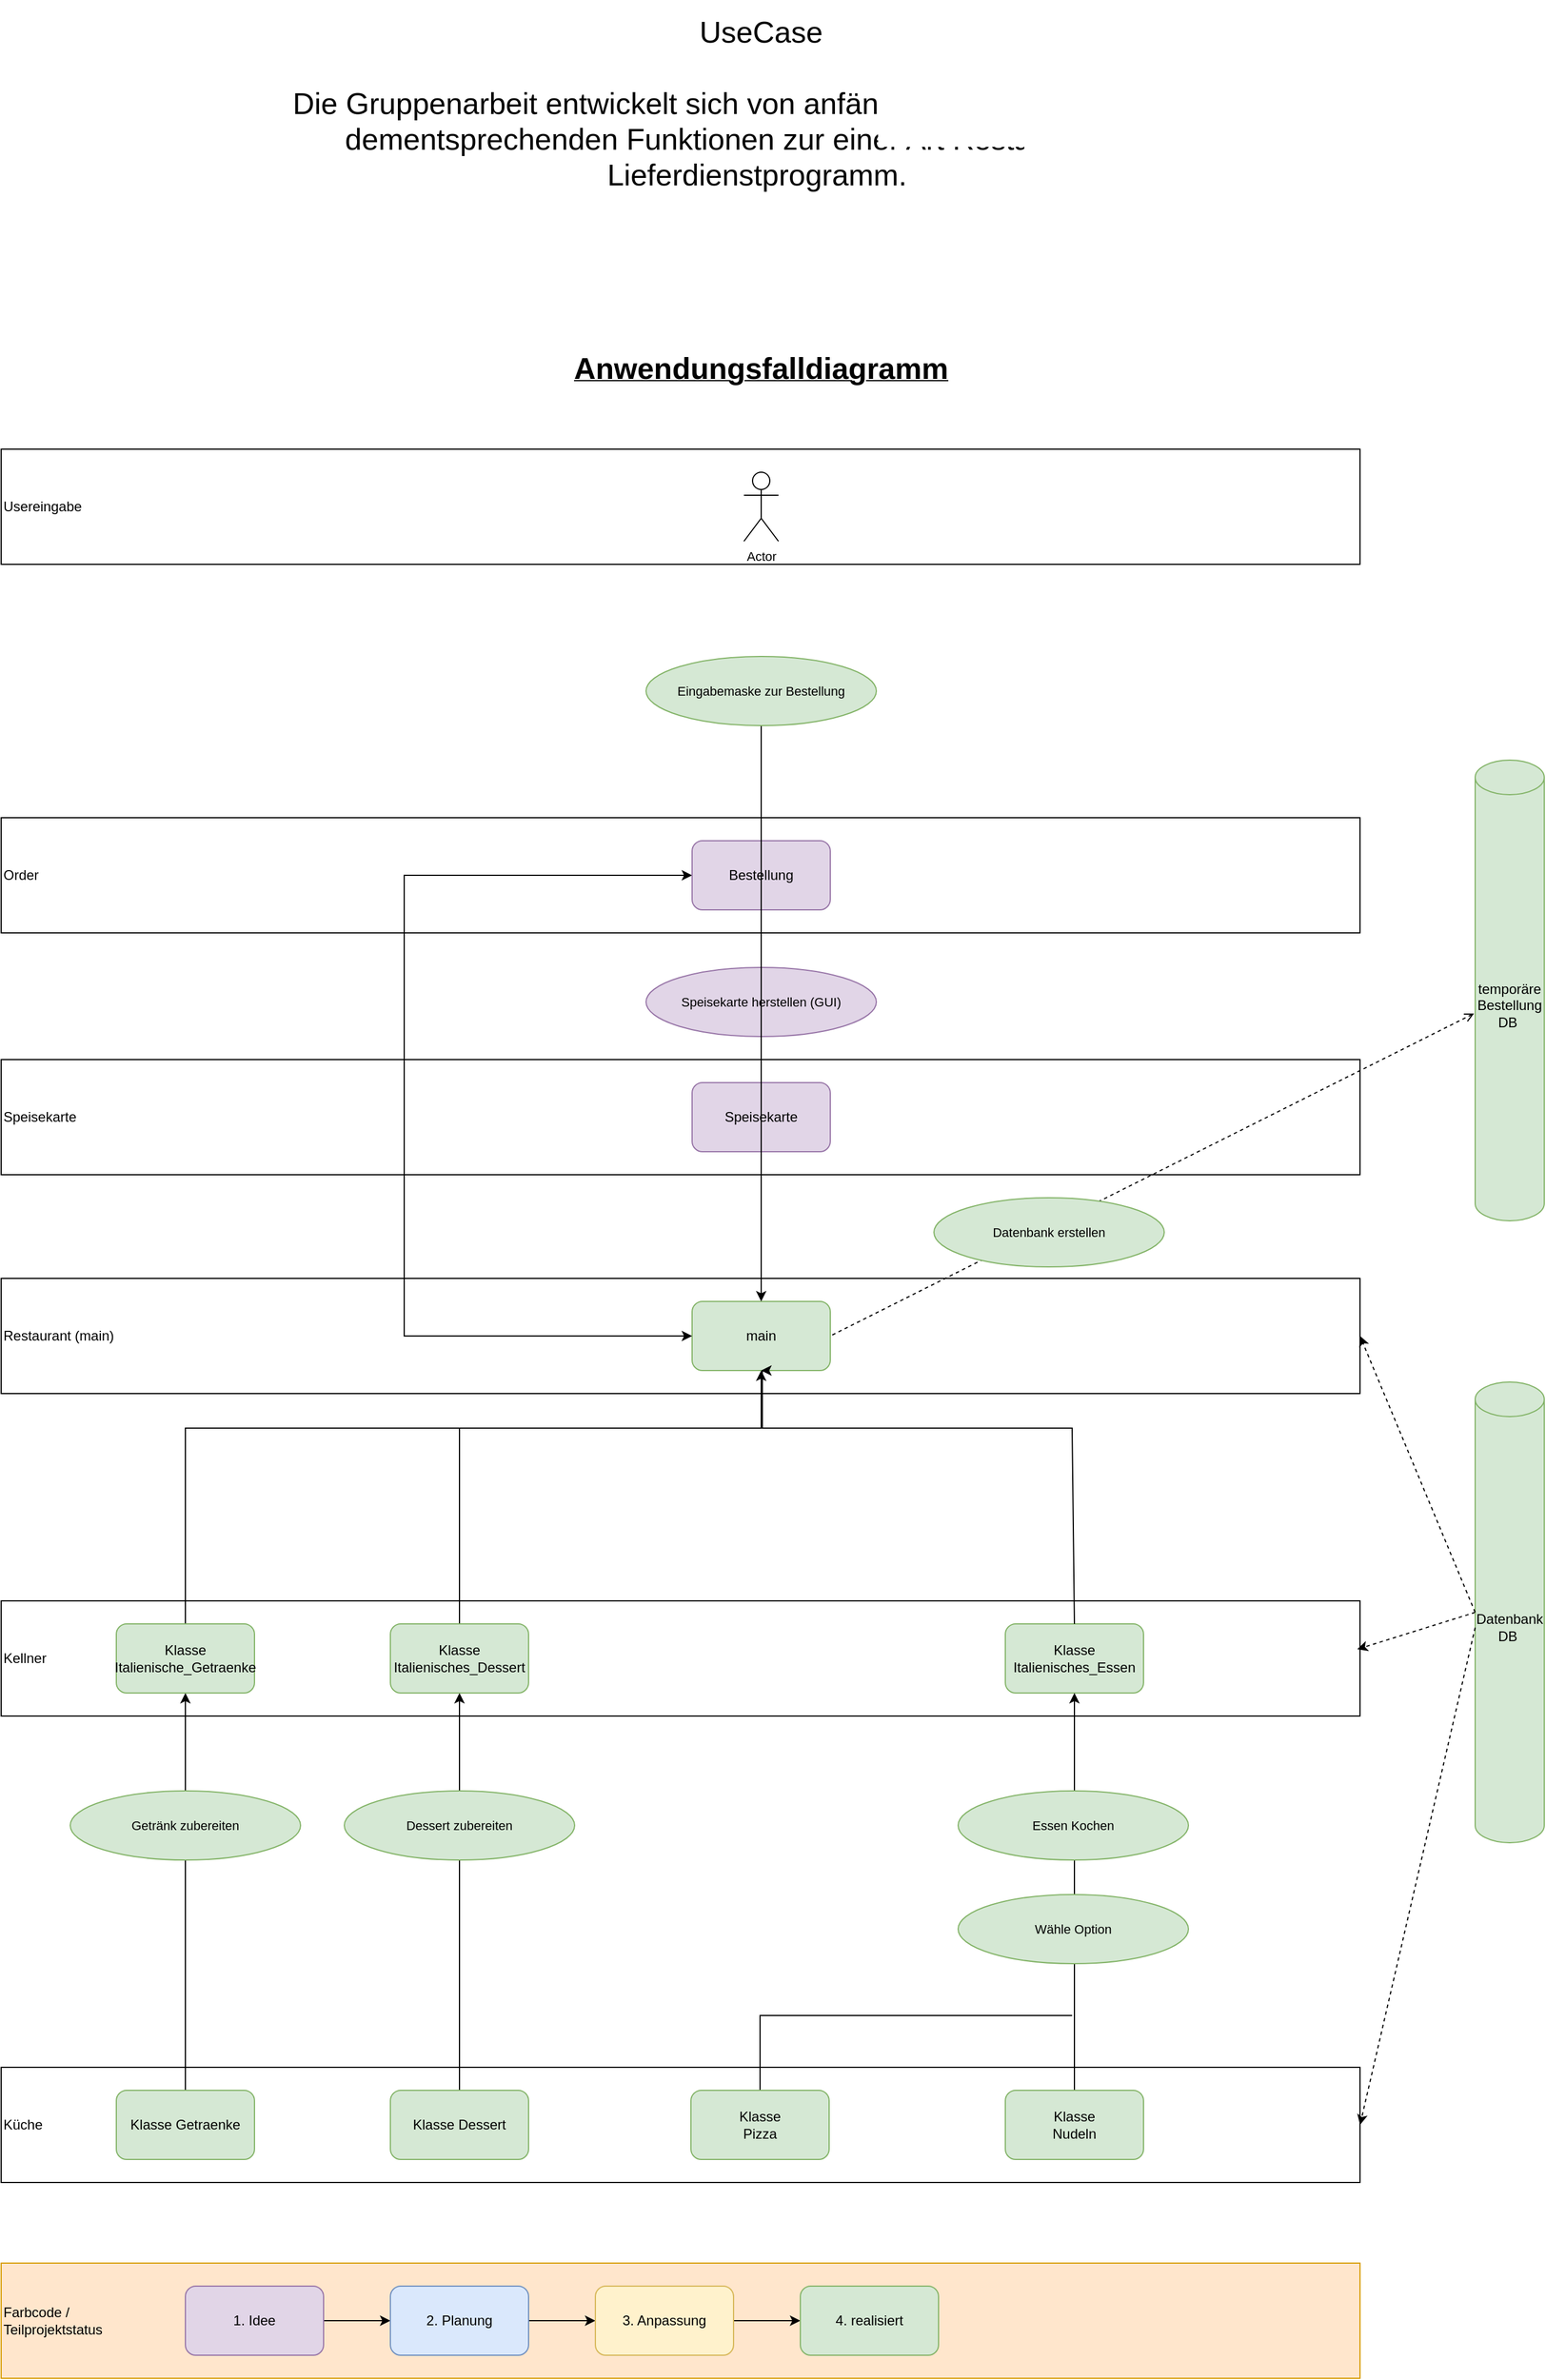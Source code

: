 <mxfile version="22.1.2" type="device">
  <diagram name="Page-1" id="c4acf3e9-155e-7222-9cf6-157b1a14988f">
    <mxGraphModel dx="3134" dy="1984" grid="1" gridSize="10" guides="1" tooltips="1" connect="1" arrows="1" fold="1" page="1" pageScale="1" pageWidth="850" pageHeight="1100" background="none" math="0" shadow="0">
      <root>
        <mxCell id="0" />
        <mxCell id="1" parent="0" />
        <mxCell id="lkox0togM_EY-c_sv_dy-150" value="Usereingabe" style="rounded=0;whiteSpace=wrap;html=1;align=left;" parent="1" vertex="1">
          <mxGeometry x="-1380" y="-560" width="1180" height="100" as="geometry" />
        </mxCell>
        <mxCell id="lkox0togM_EY-c_sv_dy-93" value="Order" style="rounded=0;whiteSpace=wrap;html=1;align=left;" parent="1" vertex="1">
          <mxGeometry x="-1380" y="-240" width="1180" height="100" as="geometry" />
        </mxCell>
        <mxCell id="lkox0togM_EY-c_sv_dy-94" value="Speisekarte" style="rounded=0;whiteSpace=wrap;html=1;align=left;" parent="1" vertex="1">
          <mxGeometry x="-1380" y="-30" width="1180" height="100" as="geometry" />
        </mxCell>
        <mxCell id="lkox0togM_EY-c_sv_dy-95" value="Restaurant (main)" style="rounded=0;whiteSpace=wrap;html=1;align=left;" parent="1" vertex="1">
          <mxGeometry x="-1380" y="160" width="1180" height="100" as="geometry" />
        </mxCell>
        <mxCell id="lkox0togM_EY-c_sv_dy-96" value="Kellner" style="rounded=0;whiteSpace=wrap;html=1;align=left;" parent="1" vertex="1">
          <mxGeometry x="-1380" y="440" width="1180" height="100" as="geometry" />
        </mxCell>
        <mxCell id="lkox0togM_EY-c_sv_dy-97" value="Küche" style="rounded=0;whiteSpace=wrap;html=1;align=left;" parent="1" vertex="1">
          <mxGeometry x="-1380" y="845" width="1180" height="100" as="geometry" />
        </mxCell>
        <mxCell id="lkox0togM_EY-c_sv_dy-98" value="main" style="rounded=1;whiteSpace=wrap;html=1;fillColor=#d5e8d4;strokeColor=#82b366;" parent="1" vertex="1">
          <mxGeometry x="-780" y="180" width="120" height="60" as="geometry" />
        </mxCell>
        <mxCell id="lkox0togM_EY-c_sv_dy-99" value="Klasse&lt;br&gt;Italienisches_Essen" style="rounded=1;whiteSpace=wrap;html=1;fillColor=#d5e8d4;strokeColor=#82b366;" parent="1" vertex="1">
          <mxGeometry x="-508" y="460" width="120" height="60" as="geometry" />
        </mxCell>
        <mxCell id="fmzWaBgT9S7RA9fGn97o-1" style="edgeStyle=orthogonalEdgeStyle;rounded=0;orthogonalLoop=1;jettySize=auto;html=1;endArrow=none;endFill=0;" edge="1" parent="1" source="lkox0togM_EY-c_sv_dy-100">
          <mxGeometry relative="1" as="geometry">
            <mxPoint x="-450" y="800" as="targetPoint" />
            <Array as="points">
              <mxPoint x="-721" y="800" />
            </Array>
          </mxGeometry>
        </mxCell>
        <mxCell id="lkox0togM_EY-c_sv_dy-100" value="Klasse&lt;br&gt;Pizza" style="rounded=1;whiteSpace=wrap;html=1;fillColor=#d5e8d4;strokeColor=#82b366;" parent="1" vertex="1">
          <mxGeometry x="-781" y="865" width="120" height="60" as="geometry" />
        </mxCell>
        <mxCell id="fmzWaBgT9S7RA9fGn97o-2" style="edgeStyle=orthogonalEdgeStyle;rounded=0;orthogonalLoop=1;jettySize=auto;html=1;entryX=0.5;entryY=1;entryDx=0;entryDy=0;" edge="1" parent="1" source="lkox0togM_EY-c_sv_dy-101" target="lkox0togM_EY-c_sv_dy-99">
          <mxGeometry relative="1" as="geometry" />
        </mxCell>
        <mxCell id="lkox0togM_EY-c_sv_dy-101" value="Klasse&lt;br&gt;Nudeln" style="rounded=1;whiteSpace=wrap;html=1;fillColor=#d5e8d4;strokeColor=#82b366;" parent="1" vertex="1">
          <mxGeometry x="-508" y="865" width="120" height="60" as="geometry" />
        </mxCell>
        <mxCell id="lkox0togM_EY-c_sv_dy-104" style="edgeStyle=none;shape=connector;rounded=0;orthogonalLoop=1;jettySize=auto;html=1;labelBackgroundColor=default;strokeColor=default;fontFamily=Helvetica;fontSize=11;fontColor=default;endArrow=classic;dashed=1;entryX=0.998;entryY=0.42;entryDx=0;entryDy=0;entryPerimeter=0;exitX=0;exitY=0.5;exitDx=0;exitDy=0;exitPerimeter=0;" parent="1" source="lkox0togM_EY-c_sv_dy-105" target="lkox0togM_EY-c_sv_dy-96" edge="1">
          <mxGeometry relative="1" as="geometry">
            <mxPoint x="-240" y="650" as="targetPoint" />
            <mxPoint x="-220" y="620" as="sourcePoint" />
          </mxGeometry>
        </mxCell>
        <mxCell id="lkox0togM_EY-c_sv_dy-105" value="Datenbank DB&amp;nbsp;" style="shape=cylinder3;whiteSpace=wrap;html=1;boundedLbl=1;backgroundOutline=1;size=15;fillColor=#d5e8d4;strokeColor=#82b366;" parent="1" vertex="1">
          <mxGeometry x="-100" y="250" width="60" height="400" as="geometry" />
        </mxCell>
        <mxCell id="lkox0togM_EY-c_sv_dy-108" style="rounded=0;orthogonalLoop=1;jettySize=auto;html=1;" parent="1" source="lkox0togM_EY-c_sv_dy-109" target="lkox0togM_EY-c_sv_dy-112" edge="1">
          <mxGeometry relative="1" as="geometry">
            <mxPoint x="-982" y="655" as="targetPoint" />
          </mxGeometry>
        </mxCell>
        <mxCell id="lkox0togM_EY-c_sv_dy-109" value="Klasse Dessert" style="rounded=1;whiteSpace=wrap;html=1;fillColor=#d5e8d4;strokeColor=#82b366;" parent="1" vertex="1">
          <mxGeometry x="-1042" y="865" width="120" height="60" as="geometry" />
        </mxCell>
        <mxCell id="QzhO4p2MT8UpTjR3GpE5-6" style="edgeStyle=orthogonalEdgeStyle;rounded=0;orthogonalLoop=1;jettySize=auto;html=1;entryX=0.5;entryY=1;entryDx=0;entryDy=0;" parent="1" source="lkox0togM_EY-c_sv_dy-112" target="lkox0togM_EY-c_sv_dy-98" edge="1">
          <mxGeometry relative="1" as="geometry">
            <mxPoint x="-720" y="250" as="targetPoint" />
            <Array as="points">
              <mxPoint x="-982" y="290" />
              <mxPoint x="-719" y="290" />
            </Array>
          </mxGeometry>
        </mxCell>
        <mxCell id="lkox0togM_EY-c_sv_dy-112" value="Klasse&lt;br&gt;Italienisches_Dessert" style="rounded=1;whiteSpace=wrap;html=1;fillColor=#d5e8d4;strokeColor=#82b366;" parent="1" vertex="1">
          <mxGeometry x="-1042" y="460" width="120" height="60" as="geometry" />
        </mxCell>
        <mxCell id="lkox0togM_EY-c_sv_dy-113" value="Farbcode /&lt;br&gt;Teilprojektstatus" style="rounded=0;whiteSpace=wrap;html=1;align=left;fillColor=#ffe6cc;strokeColor=#d79b00;" parent="1" vertex="1">
          <mxGeometry x="-1380" y="1015" width="1180" height="100" as="geometry" />
        </mxCell>
        <mxCell id="lkox0togM_EY-c_sv_dy-114" style="edgeStyle=none;shape=connector;rounded=0;orthogonalLoop=1;jettySize=auto;html=1;entryX=0;entryY=0.5;entryDx=0;entryDy=0;labelBackgroundColor=default;strokeColor=default;fontFamily=Helvetica;fontSize=11;fontColor=default;endArrow=classic;" parent="1" source="lkox0togM_EY-c_sv_dy-115" target="lkox0togM_EY-c_sv_dy-117" edge="1">
          <mxGeometry relative="1" as="geometry" />
        </mxCell>
        <mxCell id="lkox0togM_EY-c_sv_dy-115" value="1. Idee" style="rounded=1;whiteSpace=wrap;html=1;fillColor=#e1d5e7;strokeColor=#9673a6;" parent="1" vertex="1">
          <mxGeometry x="-1220" y="1035" width="120" height="60" as="geometry" />
        </mxCell>
        <mxCell id="lkox0togM_EY-c_sv_dy-116" style="edgeStyle=none;shape=connector;rounded=0;orthogonalLoop=1;jettySize=auto;html=1;entryX=0;entryY=0.5;entryDx=0;entryDy=0;labelBackgroundColor=default;strokeColor=default;fontFamily=Helvetica;fontSize=11;fontColor=default;endArrow=classic;" parent="1" source="lkox0togM_EY-c_sv_dy-117" target="lkox0togM_EY-c_sv_dy-119" edge="1">
          <mxGeometry relative="1" as="geometry" />
        </mxCell>
        <mxCell id="lkox0togM_EY-c_sv_dy-117" value="2. Planung" style="rounded=1;whiteSpace=wrap;html=1;fillColor=#dae8fc;strokeColor=#6c8ebf;" parent="1" vertex="1">
          <mxGeometry x="-1042" y="1035" width="120" height="60" as="geometry" />
        </mxCell>
        <mxCell id="lkox0togM_EY-c_sv_dy-118" style="edgeStyle=none;shape=connector;rounded=0;orthogonalLoop=1;jettySize=auto;html=1;entryX=0;entryY=0.5;entryDx=0;entryDy=0;labelBackgroundColor=default;strokeColor=default;fontFamily=Helvetica;fontSize=11;fontColor=default;endArrow=classic;" parent="1" source="lkox0togM_EY-c_sv_dy-119" target="lkox0togM_EY-c_sv_dy-120" edge="1">
          <mxGeometry relative="1" as="geometry" />
        </mxCell>
        <mxCell id="lkox0togM_EY-c_sv_dy-119" value="3. Anpassung" style="rounded=1;whiteSpace=wrap;html=1;fillColor=#fff2cc;strokeColor=#d6b656;" parent="1" vertex="1">
          <mxGeometry x="-864" y="1035" width="120" height="60" as="geometry" />
        </mxCell>
        <mxCell id="lkox0togM_EY-c_sv_dy-120" value="4. realisiert" style="rounded=1;whiteSpace=wrap;html=1;fillColor=#d5e8d4;strokeColor=#82b366;" parent="1" vertex="1">
          <mxGeometry x="-686" y="1035" width="120" height="60" as="geometry" />
        </mxCell>
        <mxCell id="lkox0togM_EY-c_sv_dy-126" style="edgeStyle=none;shape=connector;rounded=0;orthogonalLoop=1;jettySize=auto;html=1;labelBackgroundColor=default;strokeColor=default;fontFamily=Helvetica;fontSize=11;fontColor=default;endArrow=none;endFill=0;exitX=0.5;exitY=0;exitDx=0;exitDy=0;" parent="1" source="lkox0togM_EY-c_sv_dy-99" edge="1">
          <mxGeometry relative="1" as="geometry">
            <mxPoint x="-720" y="290" as="targetPoint" />
            <mxPoint x="-450" y="365" as="sourcePoint" />
            <Array as="points">
              <mxPoint x="-450" y="290" />
            </Array>
          </mxGeometry>
        </mxCell>
        <mxCell id="lkox0togM_EY-c_sv_dy-128" value="Speisekarte" style="rounded=1;whiteSpace=wrap;html=1;fillColor=#e1d5e7;strokeColor=#9673a6;" parent="1" vertex="1">
          <mxGeometry x="-780" y="-10" width="120" height="60" as="geometry" />
        </mxCell>
        <mxCell id="lkox0togM_EY-c_sv_dy-147" style="edgeStyle=orthogonalEdgeStyle;shape=connector;rounded=0;orthogonalLoop=1;jettySize=auto;html=1;entryX=0;entryY=0.5;entryDx=0;entryDy=0;labelBackgroundColor=default;strokeColor=default;fontFamily=Helvetica;fontSize=11;fontColor=default;endArrow=classic;startArrow=classic;startFill=1;" parent="1" source="lkox0togM_EY-c_sv_dy-129" target="lkox0togM_EY-c_sv_dy-98" edge="1">
          <mxGeometry relative="1" as="geometry">
            <Array as="points">
              <mxPoint x="-1030" y="-190" />
              <mxPoint x="-1030" y="210" />
            </Array>
          </mxGeometry>
        </mxCell>
        <mxCell id="lkox0togM_EY-c_sv_dy-129" value="Bestellung" style="rounded=1;whiteSpace=wrap;html=1;fillColor=#e1d5e7;strokeColor=#9673a6;" parent="1" vertex="1">
          <mxGeometry x="-780" y="-220" width="120" height="60" as="geometry" />
        </mxCell>
        <mxCell id="lkox0togM_EY-c_sv_dy-132" value="Actor" style="shape=umlActor;verticalLabelPosition=bottom;verticalAlign=top;html=1;outlineConnect=0;fontFamily=Helvetica;fontSize=11;fontColor=default;" parent="1" vertex="1">
          <mxGeometry x="-735" y="-540" width="30" height="60" as="geometry" />
        </mxCell>
        <mxCell id="lkox0togM_EY-c_sv_dy-135" value="Essen Kochen" style="ellipse;whiteSpace=wrap;html=1;fontFamily=Helvetica;fontSize=11;fillColor=#d5e8d4;strokeColor=#82b366;" parent="1" vertex="1">
          <mxGeometry x="-549" y="605" width="200" height="60" as="geometry" />
        </mxCell>
        <mxCell id="lkox0togM_EY-c_sv_dy-136" value="Wähle Option" style="ellipse;whiteSpace=wrap;html=1;fontFamily=Helvetica;fontSize=11;fillColor=#d5e8d4;strokeColor=#82b366;" parent="1" vertex="1">
          <mxGeometry x="-549" y="695" width="200" height="60" as="geometry" />
        </mxCell>
        <mxCell id="lkox0togM_EY-c_sv_dy-138" value="Speisekarte herstellen (GUI)" style="ellipse;whiteSpace=wrap;html=1;fontFamily=Helvetica;fontSize=11;fillColor=#e1d5e7;strokeColor=#9673a6;" parent="1" vertex="1">
          <mxGeometry x="-820" y="-110" width="200" height="60" as="geometry" />
        </mxCell>
        <mxCell id="fmzWaBgT9S7RA9fGn97o-14" style="edgeStyle=orthogonalEdgeStyle;rounded=0;orthogonalLoop=1;jettySize=auto;html=1;" edge="1" parent="1" source="lkox0togM_EY-c_sv_dy-149" target="lkox0togM_EY-c_sv_dy-98">
          <mxGeometry relative="1" as="geometry" />
        </mxCell>
        <mxCell id="lkox0togM_EY-c_sv_dy-149" value="Eingabemaske zur Bestellung" style="ellipse;whiteSpace=wrap;html=1;fontFamily=Helvetica;fontSize=11;fillColor=#d5e8d4;strokeColor=#82b366;" parent="1" vertex="1">
          <mxGeometry x="-820" y="-380" width="200" height="60" as="geometry" />
        </mxCell>
        <mxCell id="lkox0togM_EY-c_sv_dy-151" value="&lt;font style=&quot;font-size: 26px;&quot;&gt;UseCase&lt;br&gt;&lt;br&gt;Die Gruppenarbeit entwickelt sich von anfänglich einer Pizzaklasse mit dementsprechenden Funktionen zur einer Art Restaurant- oder Lieferdienstprogramm.&amp;nbsp;&lt;/font&gt;" style="text;html=1;strokeColor=none;fillColor=none;align=center;verticalAlign=middle;whiteSpace=wrap;rounded=0;fontSize=11;fontFamily=Helvetica;fontColor=default;" parent="1" vertex="1">
          <mxGeometry x="-1190" y="-950" width="940" height="180" as="geometry" />
        </mxCell>
        <mxCell id="lkox0togM_EY-c_sv_dy-154" value="&lt;span style=&quot;font-size: 26px;&quot;&gt;Anwendungsfalldiagramm&lt;/span&gt;" style="text;html=1;strokeColor=none;fillColor=none;align=center;verticalAlign=middle;whiteSpace=wrap;rounded=0;fontSize=11;fontFamily=Helvetica;fontColor=default;fontStyle=5" parent="1" vertex="1">
          <mxGeometry x="-975" y="-660" width="510" height="60" as="geometry" />
        </mxCell>
        <mxCell id="QzhO4p2MT8UpTjR3GpE5-1" style="rounded=0;orthogonalLoop=1;jettySize=auto;html=1;" parent="1" source="QzhO4p2MT8UpTjR3GpE5-2" target="QzhO4p2MT8UpTjR3GpE5-3" edge="1">
          <mxGeometry relative="1" as="geometry">
            <mxPoint x="-1220" y="655" as="targetPoint" />
          </mxGeometry>
        </mxCell>
        <mxCell id="QzhO4p2MT8UpTjR3GpE5-2" value="Klasse Getraenke" style="rounded=1;whiteSpace=wrap;html=1;fillColor=#d5e8d4;strokeColor=#82b366;" parent="1" vertex="1">
          <mxGeometry x="-1280" y="865" width="120" height="60" as="geometry" />
        </mxCell>
        <mxCell id="QzhO4p2MT8UpTjR3GpE5-7" style="edgeStyle=orthogonalEdgeStyle;rounded=0;orthogonalLoop=1;jettySize=auto;html=1;entryX=0.5;entryY=1;entryDx=0;entryDy=0;" parent="1" source="QzhO4p2MT8UpTjR3GpE5-3" target="lkox0togM_EY-c_sv_dy-98" edge="1">
          <mxGeometry relative="1" as="geometry">
            <Array as="points">
              <mxPoint x="-1220" y="290" />
              <mxPoint x="-720" y="290" />
            </Array>
          </mxGeometry>
        </mxCell>
        <mxCell id="QzhO4p2MT8UpTjR3GpE5-3" value="Klasse&lt;br&gt;Italienische_Getraenke" style="rounded=1;whiteSpace=wrap;html=1;fillColor=#d5e8d4;strokeColor=#82b366;" parent="1" vertex="1">
          <mxGeometry x="-1280" y="460" width="120" height="60" as="geometry" />
        </mxCell>
        <mxCell id="fmzWaBgT9S7RA9fGn97o-3" value="Dessert zubereiten" style="ellipse;whiteSpace=wrap;html=1;fontFamily=Helvetica;fontSize=11;fillColor=#d5e8d4;strokeColor=#82b366;" vertex="1" parent="1">
          <mxGeometry x="-1082" y="605" width="200" height="60" as="geometry" />
        </mxCell>
        <mxCell id="fmzWaBgT9S7RA9fGn97o-5" value="Getränk zubereiten" style="ellipse;whiteSpace=wrap;html=1;fontFamily=Helvetica;fontSize=11;fillColor=#d5e8d4;strokeColor=#82b366;" vertex="1" parent="1">
          <mxGeometry x="-1320" y="605" width="200" height="60" as="geometry" />
        </mxCell>
        <mxCell id="fmzWaBgT9S7RA9fGn97o-9" style="edgeStyle=none;shape=connector;rounded=0;orthogonalLoop=1;jettySize=auto;html=1;labelBackgroundColor=default;strokeColor=default;fontFamily=Helvetica;fontSize=11;fontColor=default;endArrow=classic;exitX=0;exitY=0.533;exitDx=0;exitDy=0;dashed=1;exitPerimeter=0;entryX=1;entryY=0.5;entryDx=0;entryDy=0;" edge="1" parent="1" source="lkox0togM_EY-c_sv_dy-105" target="lkox0togM_EY-c_sv_dy-97">
          <mxGeometry relative="1" as="geometry">
            <mxPoint x="-230" y="720" as="targetPoint" />
            <mxPoint x="-190" y="500" as="sourcePoint" />
          </mxGeometry>
        </mxCell>
        <mxCell id="fmzWaBgT9S7RA9fGn97o-10" style="edgeStyle=none;shape=connector;rounded=0;orthogonalLoop=1;jettySize=auto;html=1;labelBackgroundColor=default;strokeColor=default;fontFamily=Helvetica;fontSize=11;fontColor=default;endArrow=classic;dashed=1;entryX=1;entryY=0.5;entryDx=0;entryDy=0;exitX=0;exitY=0.5;exitDx=0;exitDy=0;exitPerimeter=0;" edge="1" parent="1" source="lkox0togM_EY-c_sv_dy-105" target="lkox0togM_EY-c_sv_dy-95">
          <mxGeometry relative="1" as="geometry">
            <mxPoint x="-192" y="492" as="targetPoint" />
            <mxPoint x="-90" y="460" as="sourcePoint" />
          </mxGeometry>
        </mxCell>
        <mxCell id="fmzWaBgT9S7RA9fGn97o-11" value="temporäre Bestellung&lt;br&gt;DB&amp;nbsp;" style="shape=cylinder3;whiteSpace=wrap;html=1;boundedLbl=1;backgroundOutline=1;size=15;fillColor=#d5e8d4;strokeColor=#82b366;" vertex="1" parent="1">
          <mxGeometry x="-100" y="-290" width="60" height="400" as="geometry" />
        </mxCell>
        <mxCell id="fmzWaBgT9S7RA9fGn97o-12" style="edgeStyle=none;shape=connector;rounded=0;orthogonalLoop=1;jettySize=auto;html=1;labelBackgroundColor=default;strokeColor=default;fontFamily=Helvetica;fontSize=11;fontColor=default;endArrow=none;dashed=1;entryX=1;entryY=0.5;entryDx=0;entryDy=0;exitX=-0.017;exitY=0.55;exitDx=0;exitDy=0;exitPerimeter=0;startArrow=open;startFill=0;endFill=0;" edge="1" parent="1" source="fmzWaBgT9S7RA9fGn97o-11" target="lkox0togM_EY-c_sv_dy-98">
          <mxGeometry relative="1" as="geometry">
            <mxPoint x="-190" y="220" as="targetPoint" />
            <mxPoint x="-90" y="460" as="sourcePoint" />
          </mxGeometry>
        </mxCell>
        <mxCell id="lkox0togM_EY-c_sv_dy-141" value="Datenbank erstellen" style="ellipse;whiteSpace=wrap;html=1;fontFamily=Helvetica;fontSize=11;fillColor=#d5e8d4;strokeColor=#82b366;" parent="1" vertex="1">
          <mxGeometry x="-570" y="90" width="200" height="60" as="geometry" />
        </mxCell>
      </root>
    </mxGraphModel>
  </diagram>
</mxfile>
